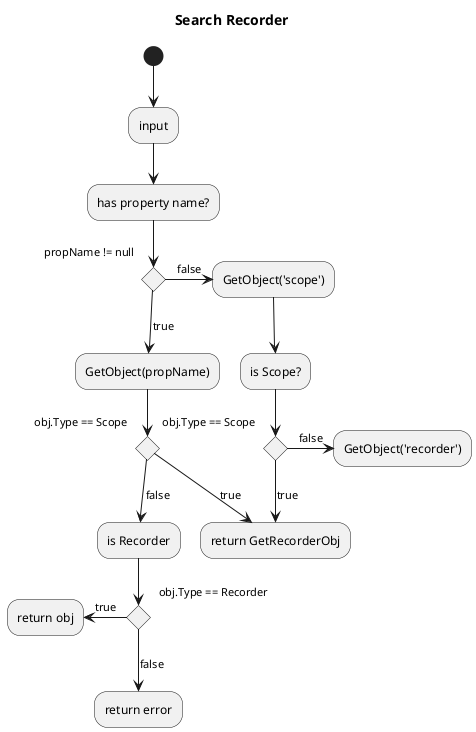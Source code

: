 @startuml
title Search Recorder
(*) --> input
input --> has property name?
if propName != null then
 ->[false] "GetObject('scope')" as GetObjByConstScope
else
 -->[true] GetObject(propName)
if obj.Type == Scope then
 ->[true] return GetRecorderObj
else
 -->[false] "is Recorder" as IsRecorder

 if obj.Type == Recorder then
  -l->[true] return obj
else
 -->[false] return error

GetObjByConstScope --> "is Scope?" as IsScope
if obj.Type == Scope then
 ->[false] "GetObject('recorder')" as GetObjByConstRecorder
else
 -->[true] return GetRecorderObj

@enduml
